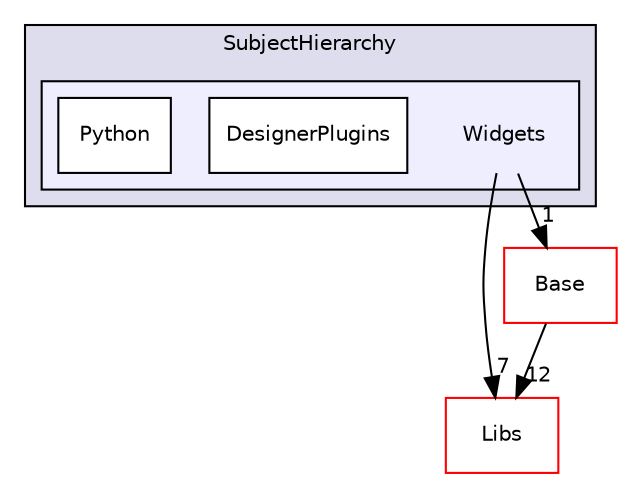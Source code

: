 digraph "Modules/Loadable/SubjectHierarchy/Widgets" {
  bgcolor=transparent;
  compound=true
  node [ fontsize="10", fontname="Helvetica"];
  edge [ labelfontsize="10", labelfontname="Helvetica"];
  subgraph clusterdir_1694c2d71873d62d036e188d77c435ae {
    graph [ bgcolor="#ddddee", pencolor="black", label="SubjectHierarchy" fontname="Helvetica", fontsize="10", URL="dir_1694c2d71873d62d036e188d77c435ae.html"]
  subgraph clusterdir_95f74898db98bafda9f11c6f0e271dd9 {
    graph [ bgcolor="#eeeeff", pencolor="black", label="" URL="dir_95f74898db98bafda9f11c6f0e271dd9.html"];
    dir_95f74898db98bafda9f11c6f0e271dd9 [shape=plaintext label="Widgets"];
    dir_86934d2d20bad499e3d1a6f5dcd55451 [shape=box label="DesignerPlugins" color="black" fillcolor="white" style="filled" URL="dir_86934d2d20bad499e3d1a6f5dcd55451.html"];
    dir_2fa7b5678ccc3edbcc0db05d498201b6 [shape=box label="Python" color="black" fillcolor="white" style="filled" URL="dir_2fa7b5678ccc3edbcc0db05d498201b6.html"];
  }
  }
  dir_6e6cb9563333489fde7459b1f95e59a5 [shape=box label="Libs" color="red" URL="dir_6e6cb9563333489fde7459b1f95e59a5.html"];
  dir_628593db0cdce5a76fb85526ae5aa762 [shape=box label="Base" color="red" URL="dir_628593db0cdce5a76fb85526ae5aa762.html"];
  dir_95f74898db98bafda9f11c6f0e271dd9->dir_6e6cb9563333489fde7459b1f95e59a5 [headlabel="7", labeldistance=1.5 headhref="dir_000104_000012.html"];
  dir_95f74898db98bafda9f11c6f0e271dd9->dir_628593db0cdce5a76fb85526ae5aa762 [headlabel="1", labeldistance=1.5 headhref="dir_000104_000002.html"];
  dir_628593db0cdce5a76fb85526ae5aa762->dir_6e6cb9563333489fde7459b1f95e59a5 [headlabel="12", labeldistance=1.5 headhref="dir_000002_000012.html"];
}
